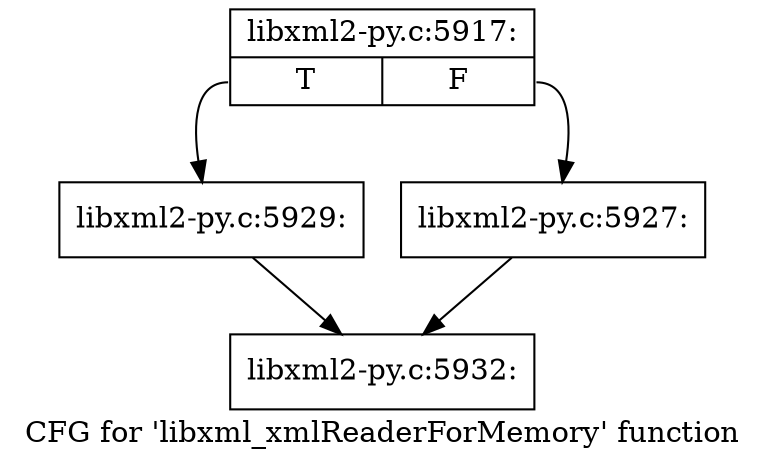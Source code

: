 digraph "CFG for 'libxml_xmlReaderForMemory' function" {
	label="CFG for 'libxml_xmlReaderForMemory' function";

	Node0x41a8c40 [shape=record,label="{libxml2-py.c:5917:|{<s0>T|<s1>F}}"];
	Node0x41a8c40:s0 -> Node0x41ade80;
	Node0x41a8c40:s1 -> Node0x41ade30;
	Node0x41ade30 [shape=record,label="{libxml2-py.c:5927:}"];
	Node0x41ade30 -> Node0x41aa7b0;
	Node0x41ade80 [shape=record,label="{libxml2-py.c:5929:}"];
	Node0x41ade80 -> Node0x41aa7b0;
	Node0x41aa7b0 [shape=record,label="{libxml2-py.c:5932:}"];
}
